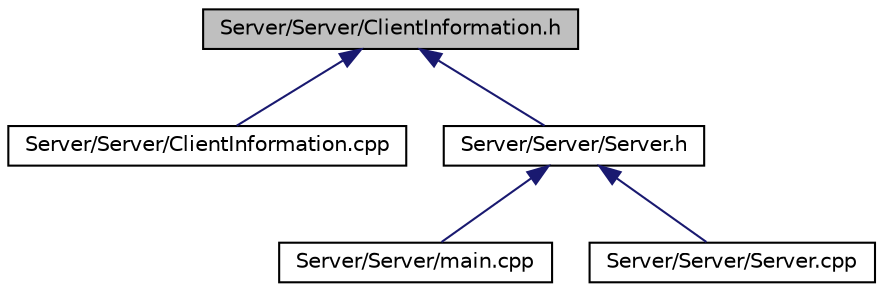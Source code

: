 digraph "Server/Server/ClientInformation.h"
{
  edge [fontname="Helvetica",fontsize="10",labelfontname="Helvetica",labelfontsize="10"];
  node [fontname="Helvetica",fontsize="10",shape=record];
  Node1 [label="Server/Server/ClientInformation.h",height=0.2,width=0.4,color="black", fillcolor="grey75", style="filled", fontcolor="black"];
  Node1 -> Node2 [dir="back",color="midnightblue",fontsize="10",style="solid"];
  Node2 [label="Server/Server/ClientInformation.cpp",height=0.2,width=0.4,color="black", fillcolor="white", style="filled",URL="$_client_information_8cpp.html"];
  Node1 -> Node3 [dir="back",color="midnightblue",fontsize="10",style="solid"];
  Node3 [label="Server/Server/Server.h",height=0.2,width=0.4,color="black", fillcolor="white", style="filled",URL="$_server_8h.html"];
  Node3 -> Node4 [dir="back",color="midnightblue",fontsize="10",style="solid"];
  Node4 [label="Server/Server/main.cpp",height=0.2,width=0.4,color="black", fillcolor="white", style="filled",URL="$main_8cpp.html"];
  Node3 -> Node5 [dir="back",color="midnightblue",fontsize="10",style="solid"];
  Node5 [label="Server/Server/Server.cpp",height=0.2,width=0.4,color="black", fillcolor="white", style="filled",URL="$_server_8cpp.html"];
}
